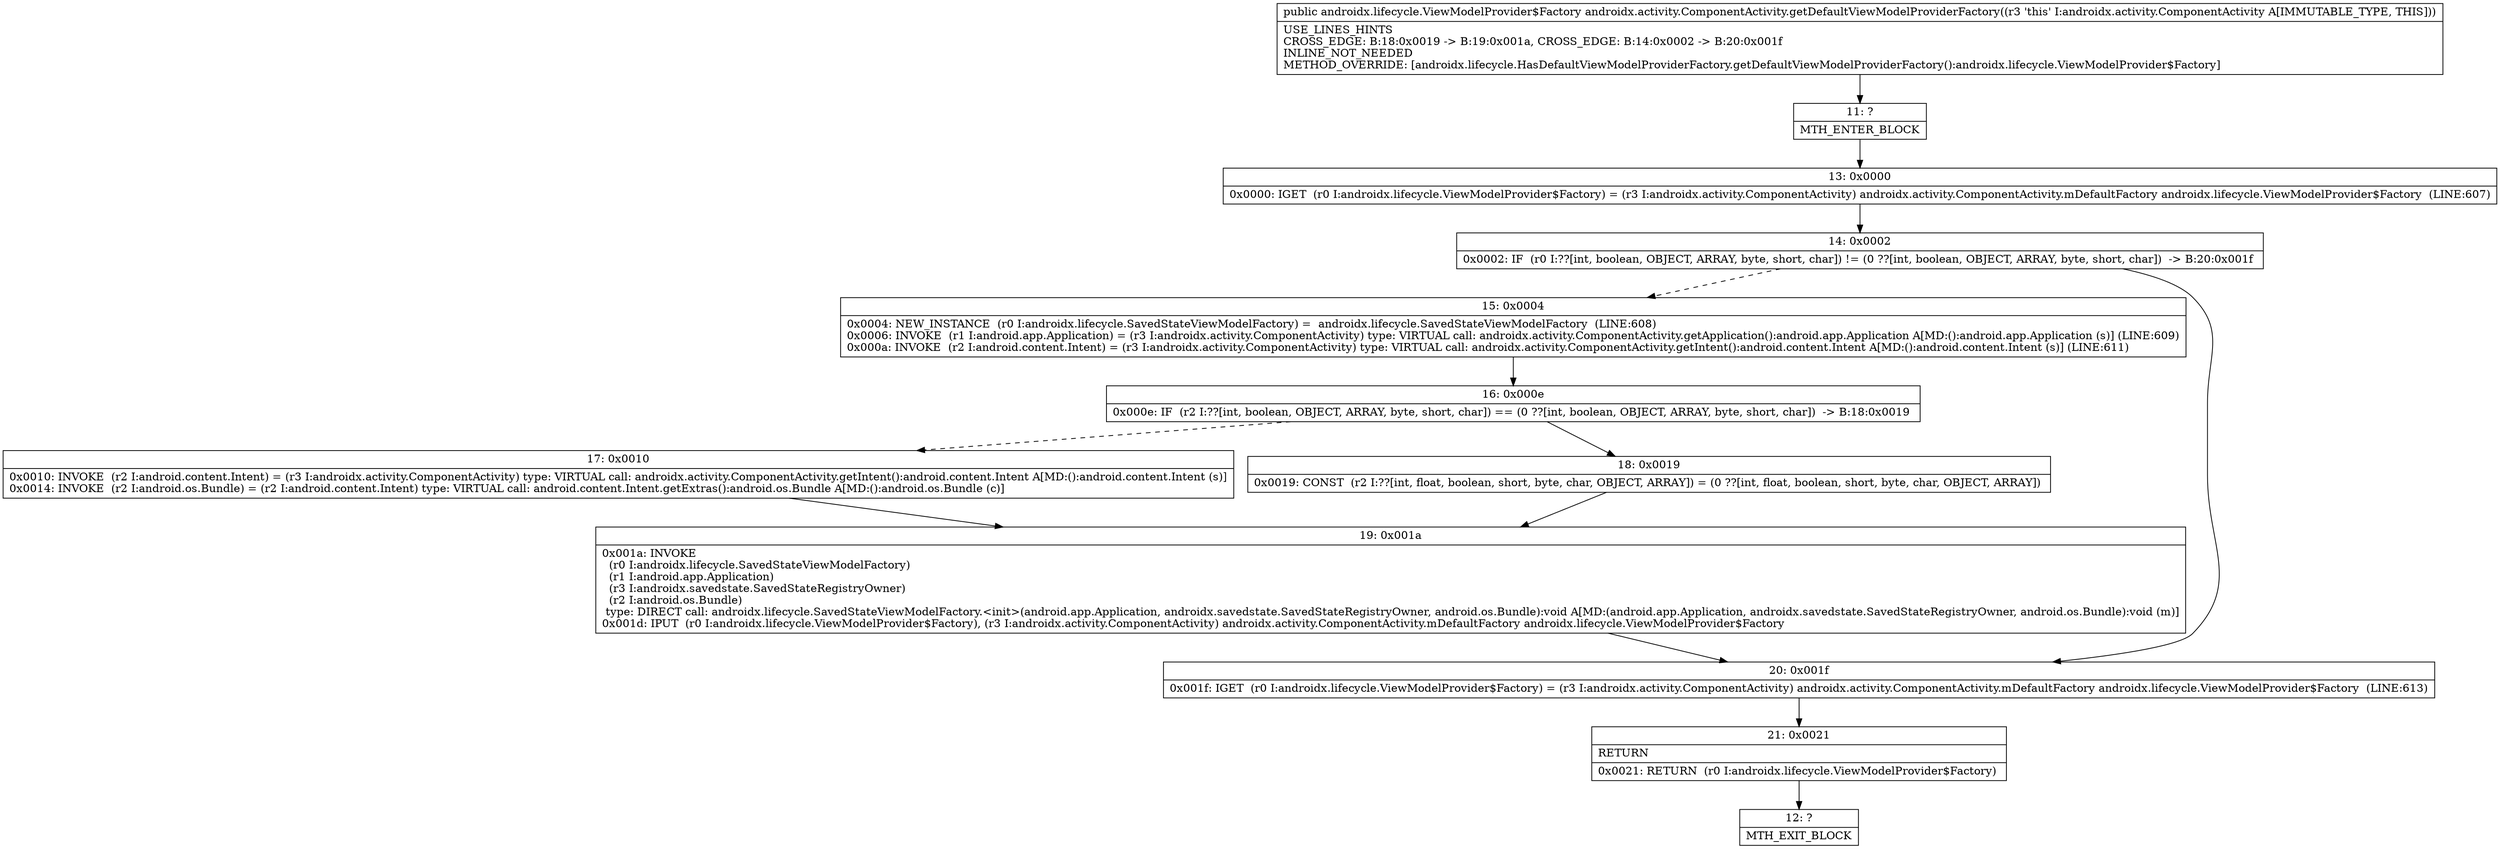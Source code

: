 digraph "CFG forandroidx.activity.ComponentActivity.getDefaultViewModelProviderFactory()Landroidx\/lifecycle\/ViewModelProvider$Factory;" {
Node_11 [shape=record,label="{11\:\ ?|MTH_ENTER_BLOCK\l}"];
Node_13 [shape=record,label="{13\:\ 0x0000|0x0000: IGET  (r0 I:androidx.lifecycle.ViewModelProvider$Factory) = (r3 I:androidx.activity.ComponentActivity) androidx.activity.ComponentActivity.mDefaultFactory androidx.lifecycle.ViewModelProvider$Factory  (LINE:607)\l}"];
Node_14 [shape=record,label="{14\:\ 0x0002|0x0002: IF  (r0 I:??[int, boolean, OBJECT, ARRAY, byte, short, char]) != (0 ??[int, boolean, OBJECT, ARRAY, byte, short, char])  \-\> B:20:0x001f \l}"];
Node_15 [shape=record,label="{15\:\ 0x0004|0x0004: NEW_INSTANCE  (r0 I:androidx.lifecycle.SavedStateViewModelFactory) =  androidx.lifecycle.SavedStateViewModelFactory  (LINE:608)\l0x0006: INVOKE  (r1 I:android.app.Application) = (r3 I:androidx.activity.ComponentActivity) type: VIRTUAL call: androidx.activity.ComponentActivity.getApplication():android.app.Application A[MD:():android.app.Application (s)] (LINE:609)\l0x000a: INVOKE  (r2 I:android.content.Intent) = (r3 I:androidx.activity.ComponentActivity) type: VIRTUAL call: androidx.activity.ComponentActivity.getIntent():android.content.Intent A[MD:():android.content.Intent (s)] (LINE:611)\l}"];
Node_16 [shape=record,label="{16\:\ 0x000e|0x000e: IF  (r2 I:??[int, boolean, OBJECT, ARRAY, byte, short, char]) == (0 ??[int, boolean, OBJECT, ARRAY, byte, short, char])  \-\> B:18:0x0019 \l}"];
Node_17 [shape=record,label="{17\:\ 0x0010|0x0010: INVOKE  (r2 I:android.content.Intent) = (r3 I:androidx.activity.ComponentActivity) type: VIRTUAL call: androidx.activity.ComponentActivity.getIntent():android.content.Intent A[MD:():android.content.Intent (s)]\l0x0014: INVOKE  (r2 I:android.os.Bundle) = (r2 I:android.content.Intent) type: VIRTUAL call: android.content.Intent.getExtras():android.os.Bundle A[MD:():android.os.Bundle (c)]\l}"];
Node_19 [shape=record,label="{19\:\ 0x001a|0x001a: INVOKE  \l  (r0 I:androidx.lifecycle.SavedStateViewModelFactory)\l  (r1 I:android.app.Application)\l  (r3 I:androidx.savedstate.SavedStateRegistryOwner)\l  (r2 I:android.os.Bundle)\l type: DIRECT call: androidx.lifecycle.SavedStateViewModelFactory.\<init\>(android.app.Application, androidx.savedstate.SavedStateRegistryOwner, android.os.Bundle):void A[MD:(android.app.Application, androidx.savedstate.SavedStateRegistryOwner, android.os.Bundle):void (m)]\l0x001d: IPUT  (r0 I:androidx.lifecycle.ViewModelProvider$Factory), (r3 I:androidx.activity.ComponentActivity) androidx.activity.ComponentActivity.mDefaultFactory androidx.lifecycle.ViewModelProvider$Factory \l}"];
Node_18 [shape=record,label="{18\:\ 0x0019|0x0019: CONST  (r2 I:??[int, float, boolean, short, byte, char, OBJECT, ARRAY]) = (0 ??[int, float, boolean, short, byte, char, OBJECT, ARRAY]) \l}"];
Node_20 [shape=record,label="{20\:\ 0x001f|0x001f: IGET  (r0 I:androidx.lifecycle.ViewModelProvider$Factory) = (r3 I:androidx.activity.ComponentActivity) androidx.activity.ComponentActivity.mDefaultFactory androidx.lifecycle.ViewModelProvider$Factory  (LINE:613)\l}"];
Node_21 [shape=record,label="{21\:\ 0x0021|RETURN\l|0x0021: RETURN  (r0 I:androidx.lifecycle.ViewModelProvider$Factory) \l}"];
Node_12 [shape=record,label="{12\:\ ?|MTH_EXIT_BLOCK\l}"];
MethodNode[shape=record,label="{public androidx.lifecycle.ViewModelProvider$Factory androidx.activity.ComponentActivity.getDefaultViewModelProviderFactory((r3 'this' I:androidx.activity.ComponentActivity A[IMMUTABLE_TYPE, THIS]))  | USE_LINES_HINTS\lCROSS_EDGE: B:18:0x0019 \-\> B:19:0x001a, CROSS_EDGE: B:14:0x0002 \-\> B:20:0x001f\lINLINE_NOT_NEEDED\lMETHOD_OVERRIDE: [androidx.lifecycle.HasDefaultViewModelProviderFactory.getDefaultViewModelProviderFactory():androidx.lifecycle.ViewModelProvider$Factory]\l}"];
MethodNode -> Node_11;Node_11 -> Node_13;
Node_13 -> Node_14;
Node_14 -> Node_15[style=dashed];
Node_14 -> Node_20;
Node_15 -> Node_16;
Node_16 -> Node_17[style=dashed];
Node_16 -> Node_18;
Node_17 -> Node_19;
Node_19 -> Node_20;
Node_18 -> Node_19;
Node_20 -> Node_21;
Node_21 -> Node_12;
}

